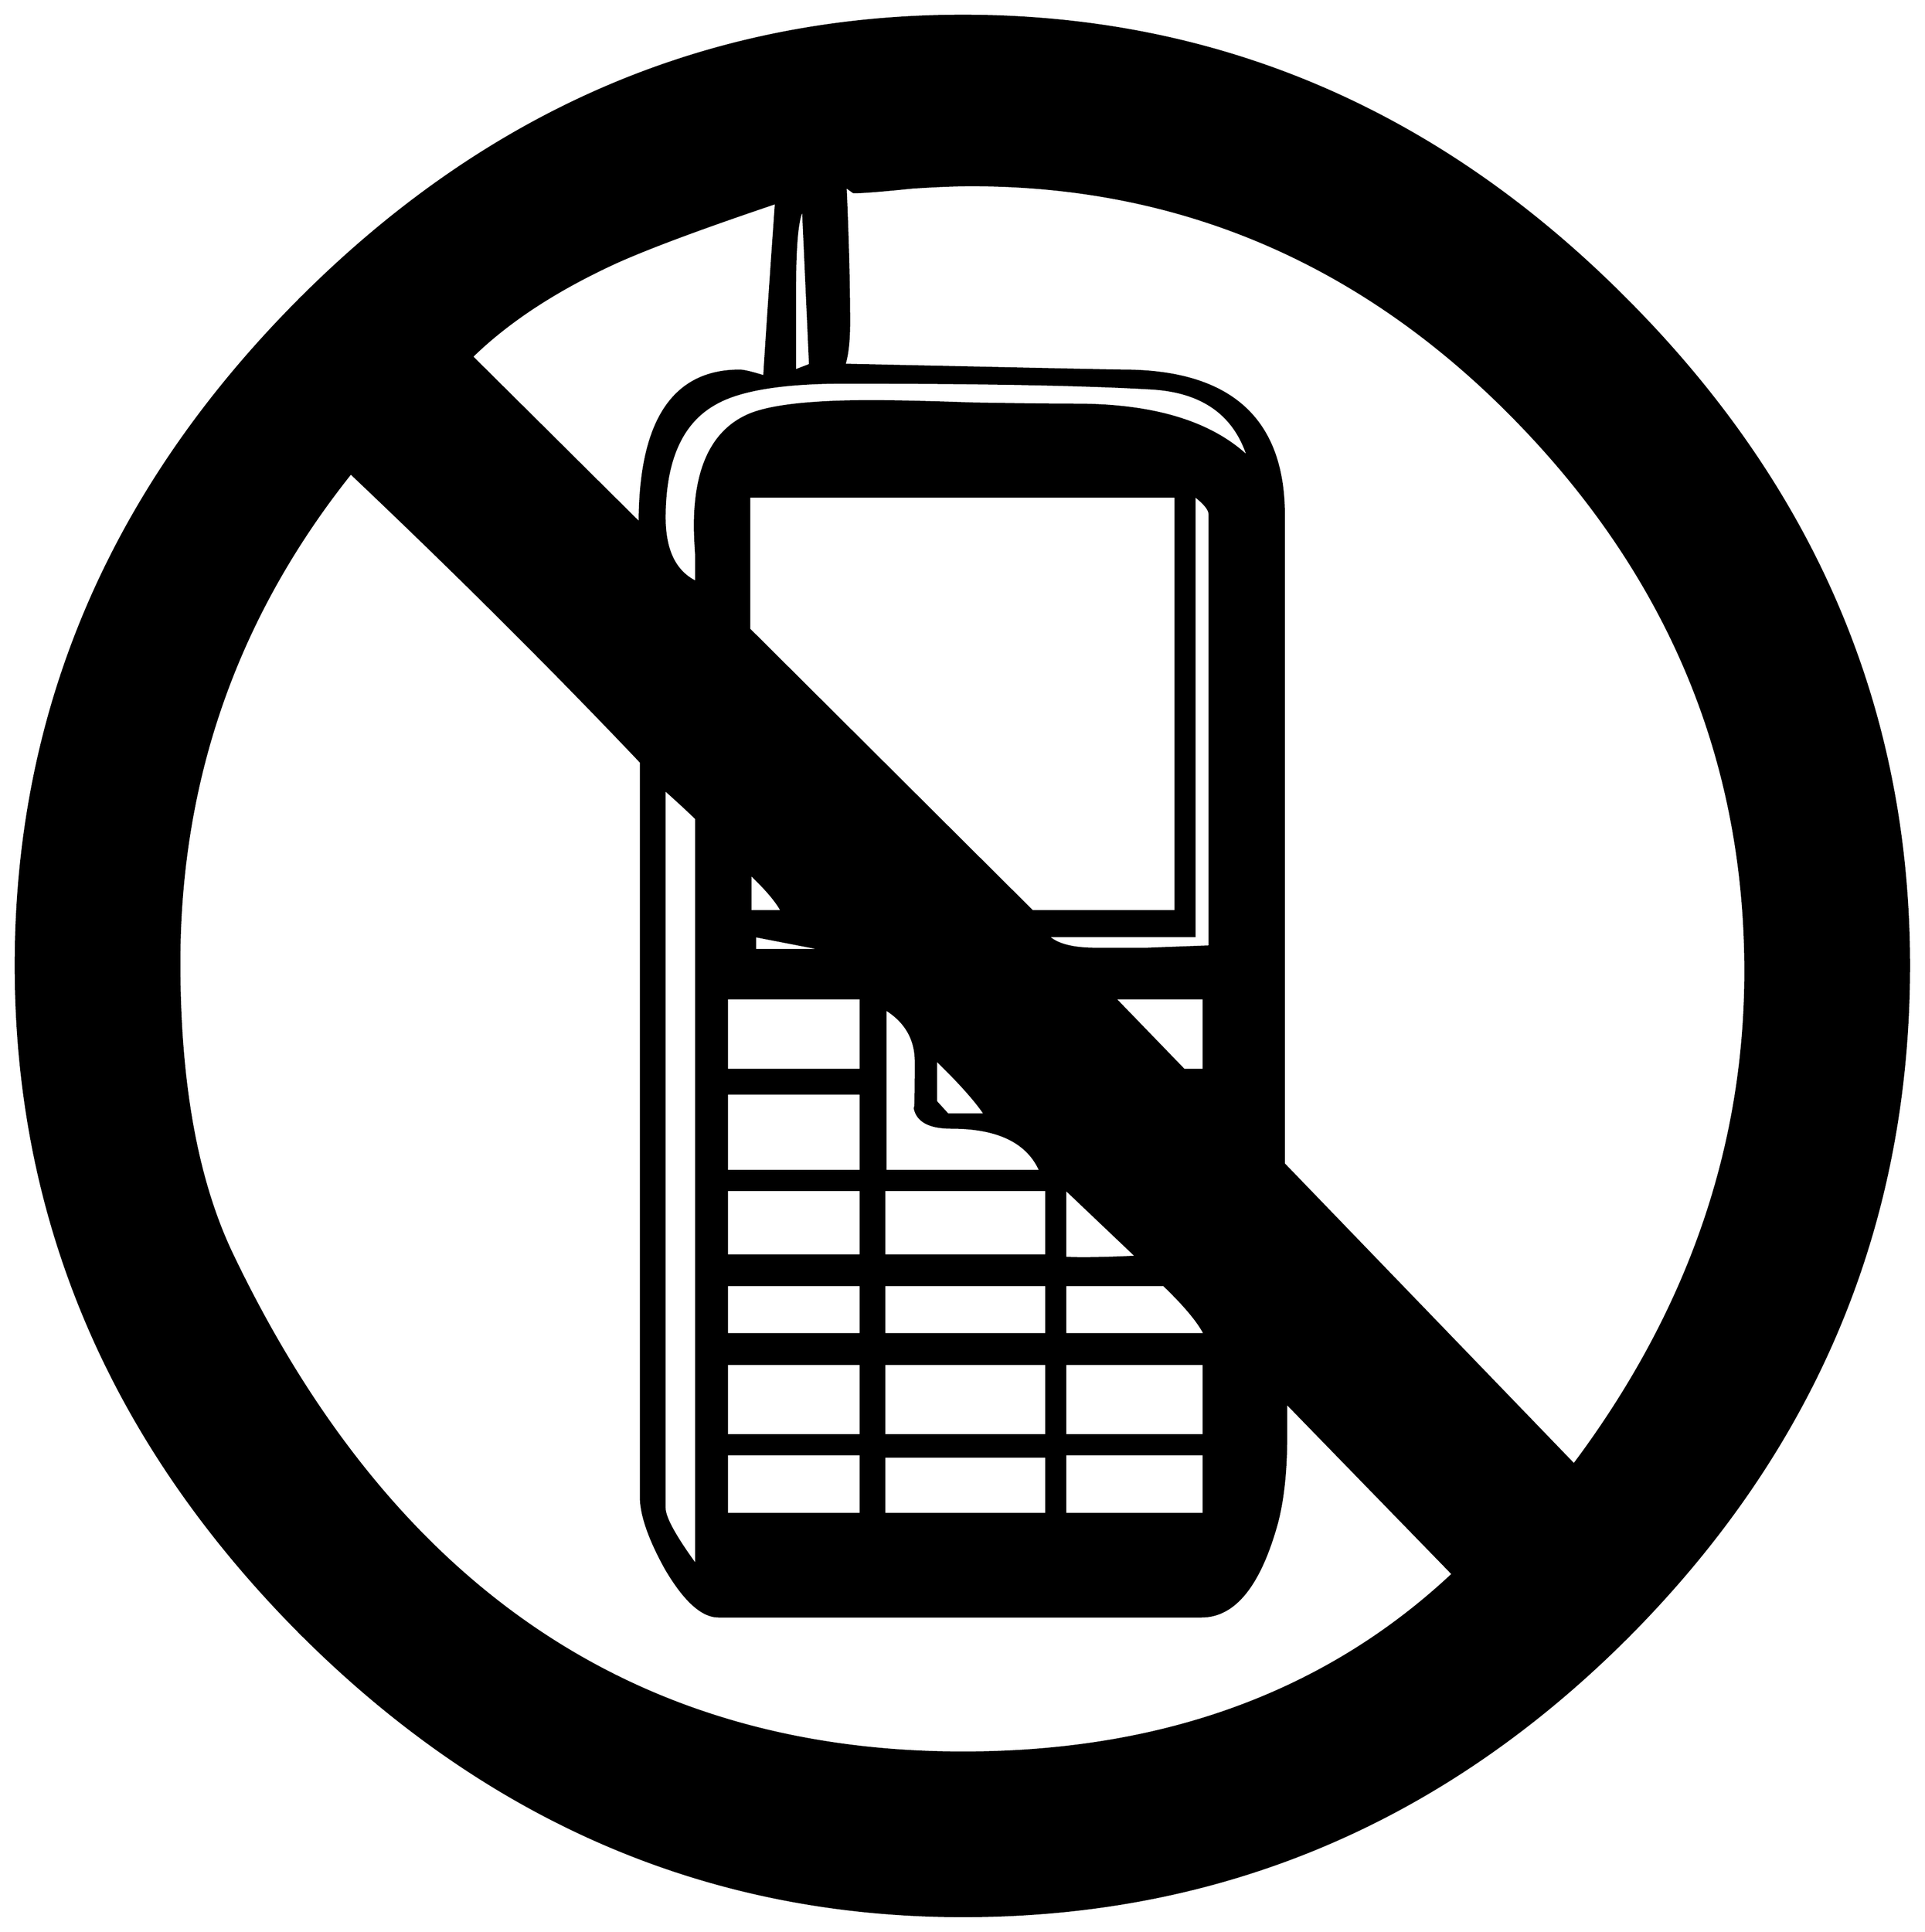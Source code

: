 


\begin{tikzpicture}[y=0.80pt, x=0.80pt, yscale=-1.0, xscale=1.0, inner sep=0pt, outer sep=0pt]
\begin{scope}[shift={(100.0,1715.0)},nonzero rule]
  \path[draw=.,fill=.,line width=1.600pt] (1693.0,-592.0) ..
    controls (1693.0,-372.0) and (1613.667,-182.0) ..
    (1455.0,-22.0) .. controls (1296.333,137.333) and (1107.333,217.0)
    .. (888.0,217.0) .. controls (672.0,217.0) and (483.667,136.333)
    .. (323.0,-25.0) .. controls (162.333,-187.0) and
    (82.0,-376.0) .. (82.0,-592.0) .. controls (82.0,-808.0) and
    (162.333,-996.667) .. (323.0,-1158.0) .. controls
    (483.667,-1319.333) and (672.0,-1400.0) .. (888.0,-1400.0) ..
    controls (1104.667,-1400.0) and (1293.0,-1319.333) ..
    (1453.0,-1158.0) .. controls (1613.0,-997.333) and
    (1693.0,-808.667) .. (1693.0,-592.0) -- cycle(758.0,-1103.0)
    -- (752.0,-1236.0) .. controls (747.333,-1230.0) and
    (745.0,-1207.333) .. (745.0,-1168.0) -- (745.0,-1098.0) --
    (758.0,-1103.0) -- cycle(1131.0,-1024.0) .. controls
    (1119.667,-1060.667) and (1092.333,-1080.333) .. (1049.0,-1083.0) ..
    controls (992.333,-1086.333) and (905.0,-1088.0) ..
    (787.0,-1088.0) .. controls (734.333,-1088.0) and
    (697.667,-1082.0) .. (677.0,-1070.0) .. controls
    (648.333,-1054.0) and (634.0,-1021.667) .. (634.0,-973.0) ..
    controls (634.0,-945.0) and (643.0,-926.667) .. (661.0,-918.0)
    .. controls (661.0,-923.333) and (661.0,-931.333) ..
    (661.0,-942.0) .. controls (660.333,-952.667) and (660.0,-960.667)
    .. (660.0,-966.0) .. controls (660.0,-1014.0) and
    (674.333,-1045.0) .. (703.0,-1059.0) .. controls
    (720.333,-1067.667) and (756.0,-1072.0) .. (810.0,-1072.0) ..
    controls (829.333,-1072.0) and (858.333,-1071.333) ..
    (897.0,-1070.0) .. controls (935.667,-1069.333) and
    (964.667,-1069.0) .. (984.0,-1069.0) .. controls
    (1050.667,-1069.0) and (1099.667,-1054.0) .. (1131.0,-1024.0) --
    cycle(1554.0,-587.0) .. controls (1554.0,-766.333) and
    (1489.0,-922.667) .. (1359.0,-1056.0) .. controls
    (1229.0,-1189.333) and (1074.333,-1256.0) .. (895.0,-1256.0) ..
    controls (882.333,-1256.0) and (865.667,-1255.333) ..
    (845.0,-1254.0) .. controls (819.0,-1251.333) and
    (802.333,-1250.0) .. (795.0,-1250.0) -- (788.0,-1255.0) ..
    controls (790.0,-1209.0) and (791.0,-1170.333) ..
    (791.0,-1139.0) .. controls (791.0,-1123.667) and
    (789.667,-1111.667) .. (787.0,-1103.0) .. controls
    (940.333,-1099.667) and (1019.333,-1098.0) .. (1024.0,-1098.0) ..
    controls (1115.333,-1098.0) and (1161.0,-1057.0) ..
    (1161.0,-975.0) -- (1161.0,-423.0) -- (1408.0,-167.0) ..
    controls (1505.333,-297.0) and (1554.0,-437.0) ..
    (1554.0,-587.0) -- cycle(1098.0,-608.0) -- (1098.0,-976.0)
    .. controls (1098.0,-980.0) and (1093.667,-985.333) ..
    (1085.0,-992.0) -- (1085.0,-617.0) -- (960.0,-617.0) ..
    controls (967.333,-609.667) and (981.0,-606.0) ..
    (1001.0,-606.0) -- (1045.0,-606.0) .. controls
    (1044.333,-606.0) and (1062.0,-606.667) .. (1098.0,-608.0) --
    cycle(729.0,-1241.0) .. controls (665.667,-1219.667) and
    (620.0,-1202.667) .. (592.0,-1190.0) .. controls
    (541.333,-1166.667) and (500.667,-1140.0) .. (470.0,-1110.0) --
    (613.0,-968.0) .. controls (613.0,-1054.667) and
    (641.333,-1098.0) .. (698.0,-1098.0) .. controls
    (701.333,-1098.0) and (708.333,-1096.333) .. (719.0,-1093.0) ..
    controls (721.0,-1125.667) and (724.333,-1175.0) ..
    (729.0,-1241.0) -- cycle(1069.0,-638.0) -- (1069.0,-991.0)
    -- (706.0,-991.0) -- (706.0,-878.0) -- (947.0,-638.0) --
    (1069.0,-638.0) -- cycle(1093.0,-503.0) -- (1093.0,-564.0)
    -- (1017.0,-564.0) -- (1076.0,-503.0) -- (1093.0,-503.0) --
    cycle(1036.0,-344.0) -- (975.0,-402.0) -- (975.0,-343.0) ..
    controls (988.333,-342.333) and (1008.667,-342.667) ..
    (1036.0,-344.0) -- cycle(734.0,-638.0) .. controls
    (730.0,-646.0) and (721.0,-656.667) .. (707.0,-670.0) --
    (707.0,-638.0) -- (734.0,-638.0) -- cycle(907.0,-465.0) ..
    controls (899.0,-477.0) and (885.0,-492.667) .. (865.0,-512.0)
    -- (865.0,-476.0) -- (875.0,-465.0) -- (907.0,-465.0) --
    cycle(954.0,-417.0) .. controls (943.333,-441.667) and
    (918.0,-454.0) .. (878.0,-454.0) .. controls (859.333,-454.0)
    and (849.0,-459.667) .. (847.0,-471.0) .. controls
    (847.667,-467.0) and (848.0,-480.0) .. (848.0,-510.0) ..
    controls (848.0,-529.333) and (839.333,-544.333) .. (822.0,-555.0)
    -- (822.0,-417.0) -- (954.0,-417.0) -- cycle(773.0,-605.0)
    -- (711.0,-617.0) -- (711.0,-605.0) -- (773.0,-605.0) --
    cycle(1094.0,-278.0) .. controls (1088.667,-288.667) and
    (1077.0,-302.667) .. (1059.0,-320.0) -- (975.0,-320.0) --
    (975.0,-278.0) -- (1094.0,-278.0) -- cycle(801.0,-503.0) --
    (801.0,-564.0) -- (687.0,-564.0) -- (687.0,-503.0) --
    (801.0,-503.0) -- cycle(959.0,-345.0) -- (959.0,-401.0) --
    (821.0,-401.0) -- (821.0,-345.0) -- (959.0,-345.0) --
    cycle(1093.0,-192.0) -- (1093.0,-253.0) -- (975.0,-253.0) --
    (975.0,-192.0) -- (1093.0,-192.0) -- cycle(1305.0,-74.0) --
    (1163.0,-220.0) -- (1163.0,-192.0) .. controls
    (1163.0,-162.0) and (1160.333,-137.0) .. (1155.0,-117.0) ..
    controls (1140.333,-64.333) and (1119.0,-38.0) .. (1091.0,-38.0)
    -- (680.0,-38.0) .. controls (666.0,-38.0) and (651.0,-51.667)
    .. (635.0,-79.0) .. controls (621.0,-104.333) and
    (614.0,-124.667) .. (614.0,-140.0) -- (614.0,-765.0) ..
    controls (538.667,-844.333) and (456.333,-926.333) ..
    (367.0,-1011.0) .. controls (269.667,-889.0) and
    (221.0,-750.0) .. (221.0,-594.0) .. controls (221.0,-491.333)
    and (236.0,-408.667) .. (266.0,-346.0) .. controls
    (401.333,-63.333) and (608.667,78.0) .. (888.0,78.0) .. controls
    (1058.0,78.0) and (1197.0,27.333) .. (1305.0,-74.0) --
    cycle(801.0,-417.0) -- (801.0,-483.0) -- (687.0,-483.0) --
    (687.0,-417.0) -- (801.0,-417.0) -- cycle(959.0,-278.0) --
    (959.0,-320.0) -- (821.0,-320.0) -- (821.0,-278.0) --
    (959.0,-278.0) -- cycle(1093.0,-125.0) -- (1093.0,-176.0) --
    (975.0,-176.0) -- (975.0,-125.0) -- (1093.0,-125.0) --
    cycle(801.0,-345.0) -- (801.0,-401.0) -- (687.0,-401.0) --
    (687.0,-345.0) -- (801.0,-345.0) -- cycle(959.0,-192.0) --
    (959.0,-253.0) -- (821.0,-253.0) -- (821.0,-192.0) --
    (959.0,-192.0) -- cycle(661.0,-81.0) -- (661.0,-717.0) ..
    controls (655.667,-722.333) and (646.667,-730.667) .. (634.0,-742.0)
    -- (634.0,-130.0) .. controls (634.0,-122.0) and
    (643.0,-105.667) .. (661.0,-81.0) -- cycle(801.0,-278.0) --
    (801.0,-320.0) -- (687.0,-320.0) -- (687.0,-278.0) --
    (801.0,-278.0) -- cycle(959.0,-125.0) -- (959.0,-174.0) --
    (821.0,-174.0) -- (821.0,-125.0) -- (959.0,-125.0) --
    cycle(801.0,-192.0) -- (801.0,-253.0) -- (687.0,-253.0) --
    (687.0,-192.0) -- (801.0,-192.0) -- cycle(801.0,-125.0) --
    (801.0,-176.0) -- (687.0,-176.0) -- (687.0,-125.0) --
    (801.0,-125.0) -- cycle;
\end{scope}

\end{tikzpicture}

